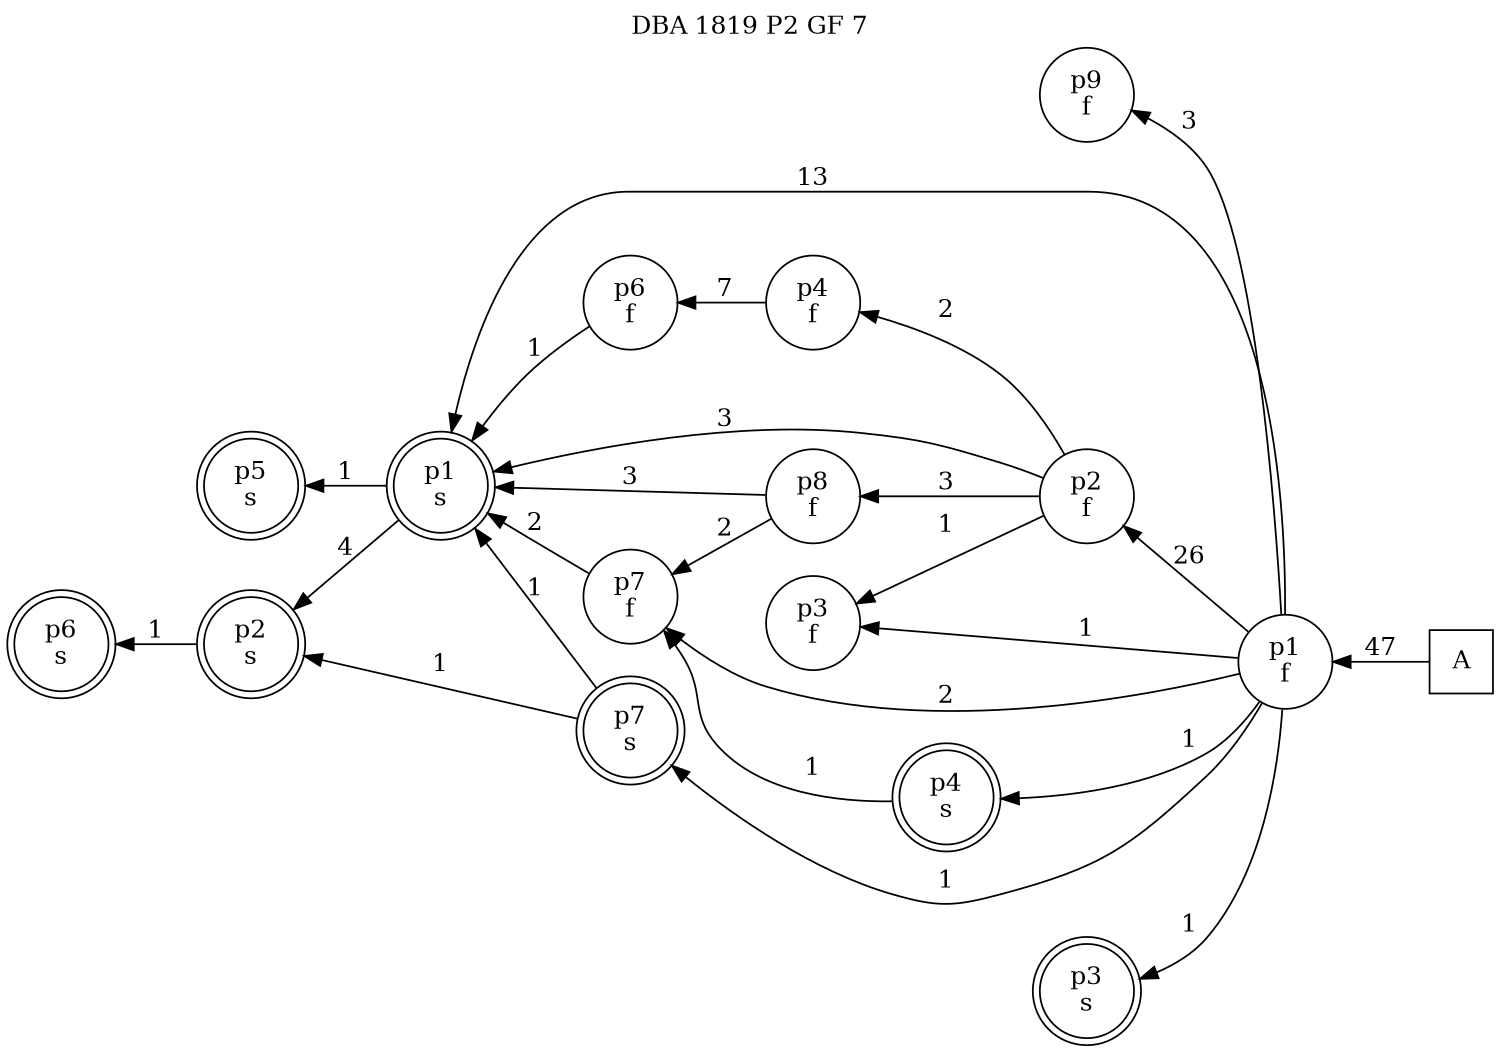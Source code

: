 digraph DBA_1819_P2_GF_7_GOOD {
labelloc="tl"
label= " DBA 1819 P2 GF 7 "
rankdir="RL";
graph [ size=" 10 , 10 !"]

"A" [shape="square" label="A"]
"p1_f" [shape="circle" label="p1
f"]
"p9_f" [shape="circle" label="p9
f"]
"p2_f" [shape="circle" label="p2
f"]
"p8_f" [shape="circle" label="p8
f"]
"p3_f" [shape="circle" label="p3
f"]
"p7_f" [shape="circle" label="p7
f"]
"p1_s" [shape="doublecircle" label="p1
s"]
"p4_s" [shape="doublecircle" label="p4
s"]
"p5_s" [shape="doublecircle" label="p5
s"]
"p2_s" [shape="doublecircle" label="p2
s"]
"p6_s" [shape="doublecircle" label="p6
s"]
"p4_f" [shape="circle" label="p4
f"]
"p6_f" [shape="circle" label="p6
f"]
"p7_s" [shape="doublecircle" label="p7
s"]
"p3_s" [shape="doublecircle" label="p3
s"]
"A" -> "p1_f" [ label=47]
"p1_f" -> "p9_f" [ label=3]
"p1_f" -> "p2_f" [ label=26]
"p1_f" -> "p3_f" [ label=1]
"p1_f" -> "p7_f" [ label=2]
"p1_f" -> "p1_s" [ label=13]
"p1_f" -> "p4_s" [ label=1]
"p1_f" -> "p7_s" [ label=1]
"p1_f" -> "p3_s" [ label=1]
"p2_f" -> "p8_f" [ label=3]
"p2_f" -> "p3_f" [ label=1]
"p2_f" -> "p1_s" [ label=3]
"p2_f" -> "p4_f" [ label=2]
"p8_f" -> "p7_f" [ label=2]
"p8_f" -> "p1_s" [ label=3]
"p7_f" -> "p1_s" [ label=2]
"p1_s" -> "p5_s" [ label=1]
"p1_s" -> "p2_s" [ label=4]
"p4_s" -> "p7_f" [ label=1]
"p2_s" -> "p6_s" [ label=1]
"p4_f" -> "p6_f" [ label=7]
"p6_f" -> "p1_s" [ label=1]
"p7_s" -> "p1_s" [ label=1]
"p7_s" -> "p2_s" [ label=1]
}
